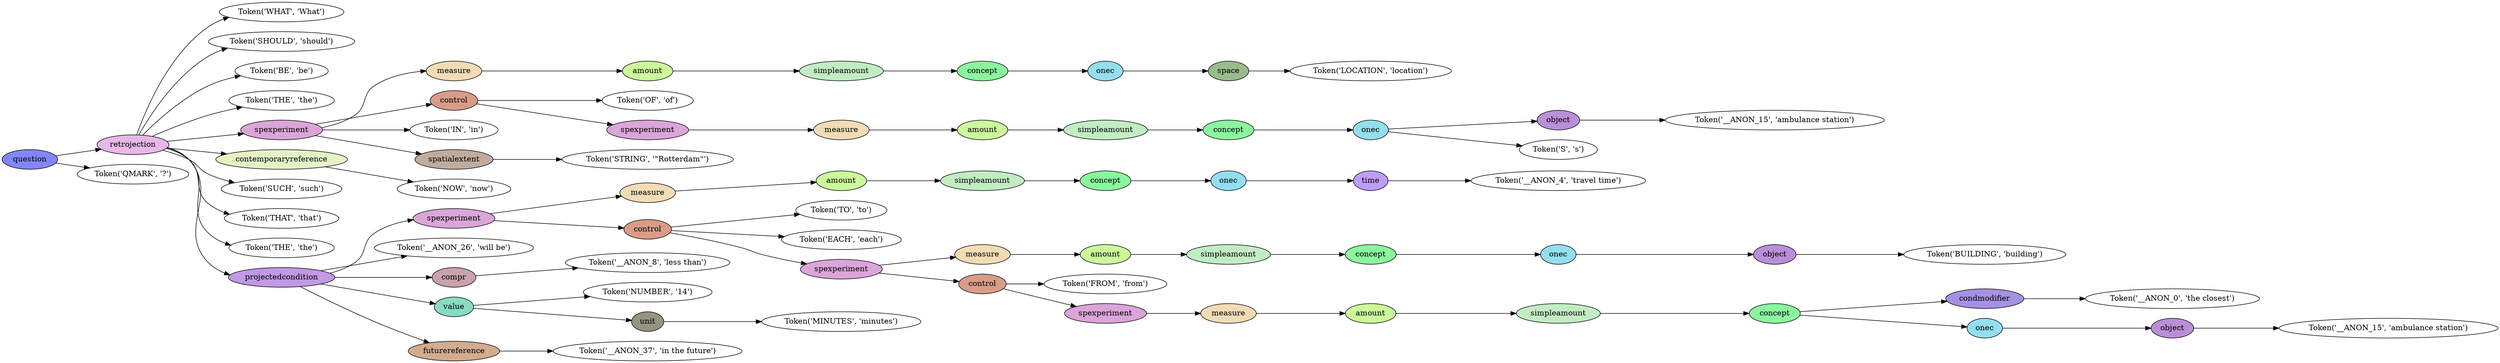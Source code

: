 digraph G {
rankdir=LR;
0 [label="Token('WHAT', 'What')"];
1 [label="Token('SHOULD', 'should')"];
2 [label="Token('BE', 'be')"];
3 [label="Token('THE', 'the')"];
4 [label="Token('LOCATION', 'location')"];
5 [fillcolor="#9abb8e", label=space, style=filled];
5 -> 4;
6 [fillcolor="#93deef", label=onec, style=filled];
6 -> 5;
7 [fillcolor="#8af79f", label=concept, style=filled];
7 -> 6;
8 [fillcolor="#c2edc3", label=simpleamount, style=filled];
8 -> 7;
9 [fillcolor="#cbf99b", label=amount, style=filled];
9 -> 8;
10 [fillcolor="#f1dcb5", label=measure, style=filled];
10 -> 9;
11 [label="Token('OF', 'of')"];
12 [label="Token('__ANON_15', 'ambulance station')"];
13 [fillcolor="#ba8fd7", label=object, style=filled];
13 -> 12;
14 [label="Token('S', 's')"];
15 [fillcolor="#93deef", label=onec, style=filled];
15 -> 13;
15 -> 14;
16 [fillcolor="#8af79f", label=concept, style=filled];
16 -> 15;
17 [fillcolor="#c2edc3", label=simpleamount, style=filled];
17 -> 16;
18 [fillcolor="#cbf99b", label=amount, style=filled];
18 -> 17;
19 [fillcolor="#f1dcb5", label=measure, style=filled];
19 -> 18;
20 [fillcolor="#dba5da", label=spexperiment, style=filled];
20 -> 19;
21 [fillcolor="#d99c89", label=control, style=filled];
21 -> 11;
21 -> 20;
22 [label="Token('IN', 'in')"];
23 [label="Token('STRING', '\"Rotterdam\"')"];
24 [fillcolor="#bead9e", label=spatialextent, style=filled];
24 -> 23;
25 [fillcolor="#dba5da", label=spexperiment, style=filled];
25 -> 10;
25 -> 21;
25 -> 22;
25 -> 24;
26 [label="Token('NOW', 'now')"];
27 [fillcolor="#e6f3c8", label=contemporaryreference, style=filled];
27 -> 26;
28 [label="Token('SUCH', 'such')"];
29 [label="Token('THAT', 'that')"];
30 [label="Token('THE', 'the')"];
31 [label="Token('__ANON_4', 'travel time')"];
32 [fillcolor="#bd9ef7", label=time, style=filled];
32 -> 31;
33 [fillcolor="#93deef", label=onec, style=filled];
33 -> 32;
34 [fillcolor="#8af79f", label=concept, style=filled];
34 -> 33;
35 [fillcolor="#c2edc3", label=simpleamount, style=filled];
35 -> 34;
36 [fillcolor="#cbf99b", label=amount, style=filled];
36 -> 35;
37 [fillcolor="#f1dcb5", label=measure, style=filled];
37 -> 36;
38 [label="Token('TO', 'to')"];
39 [label="Token('EACH', 'each')"];
40 [label="Token('BUILDING', 'building')"];
41 [fillcolor="#ba8fd7", label=object, style=filled];
41 -> 40;
42 [fillcolor="#93deef", label=onec, style=filled];
42 -> 41;
43 [fillcolor="#8af79f", label=concept, style=filled];
43 -> 42;
44 [fillcolor="#c2edc3", label=simpleamount, style=filled];
44 -> 43;
45 [fillcolor="#cbf99b", label=amount, style=filled];
45 -> 44;
46 [fillcolor="#f1dcb5", label=measure, style=filled];
46 -> 45;
47 [label="Token('FROM', 'from')"];
48 [label="Token('__ANON_0', 'the closest')"];
49 [fillcolor="#a591e4", label=condmodifier, style=filled];
49 -> 48;
50 [label="Token('__ANON_15', 'ambulance station')"];
51 [fillcolor="#ba8fd7", label=object, style=filled];
51 -> 50;
52 [fillcolor="#93deef", label=onec, style=filled];
52 -> 51;
53 [fillcolor="#8af79f", label=concept, style=filled];
53 -> 49;
53 -> 52;
54 [fillcolor="#c2edc3", label=simpleamount, style=filled];
54 -> 53;
55 [fillcolor="#cbf99b", label=amount, style=filled];
55 -> 54;
56 [fillcolor="#f1dcb5", label=measure, style=filled];
56 -> 55;
57 [fillcolor="#dba5da", label=spexperiment, style=filled];
57 -> 56;
58 [fillcolor="#d99c89", label=control, style=filled];
58 -> 47;
58 -> 57;
59 [fillcolor="#dba5da", label=spexperiment, style=filled];
59 -> 46;
59 -> 58;
60 [fillcolor="#d99c89", label=control, style=filled];
60 -> 38;
60 -> 39;
60 -> 59;
61 [fillcolor="#dba5da", label=spexperiment, style=filled];
61 -> 37;
61 -> 60;
62 [label="Token('__ANON_26', 'will be')"];
63 [label="Token('__ANON_8', 'less than')"];
64 [fillcolor="#c8a3ab", label=compr, style=filled];
64 -> 63;
65 [label="Token('NUMBER', '14')"];
66 [label="Token('MINUTES', 'minutes')"];
67 [fillcolor="#949581", label=unit, style=filled];
67 -> 66;
68 [fillcolor="#88dbc4", label=value, style=filled];
68 -> 65;
68 -> 67;
69 [label="Token('__ANON_37', 'in the future')"];
70 [fillcolor="#d2ac8f", label=futurereference, style=filled];
70 -> 69;
71 [fillcolor="#c199e5", label=projectedcondition, style=filled];
71 -> 61;
71 -> 62;
71 -> 64;
71 -> 68;
71 -> 70;
72 [fillcolor="#e7b8e7", label=retrojection, style=filled];
72 -> 0;
72 -> 1;
72 -> 2;
72 -> 3;
72 -> 25;
72 -> 27;
72 -> 28;
72 -> 29;
72 -> 30;
72 -> 71;
73 [label="Token('QMARK', '?')"];
74 [fillcolor="#8386f8", label=question, style=filled];
74 -> 72;
74 -> 73;
}
